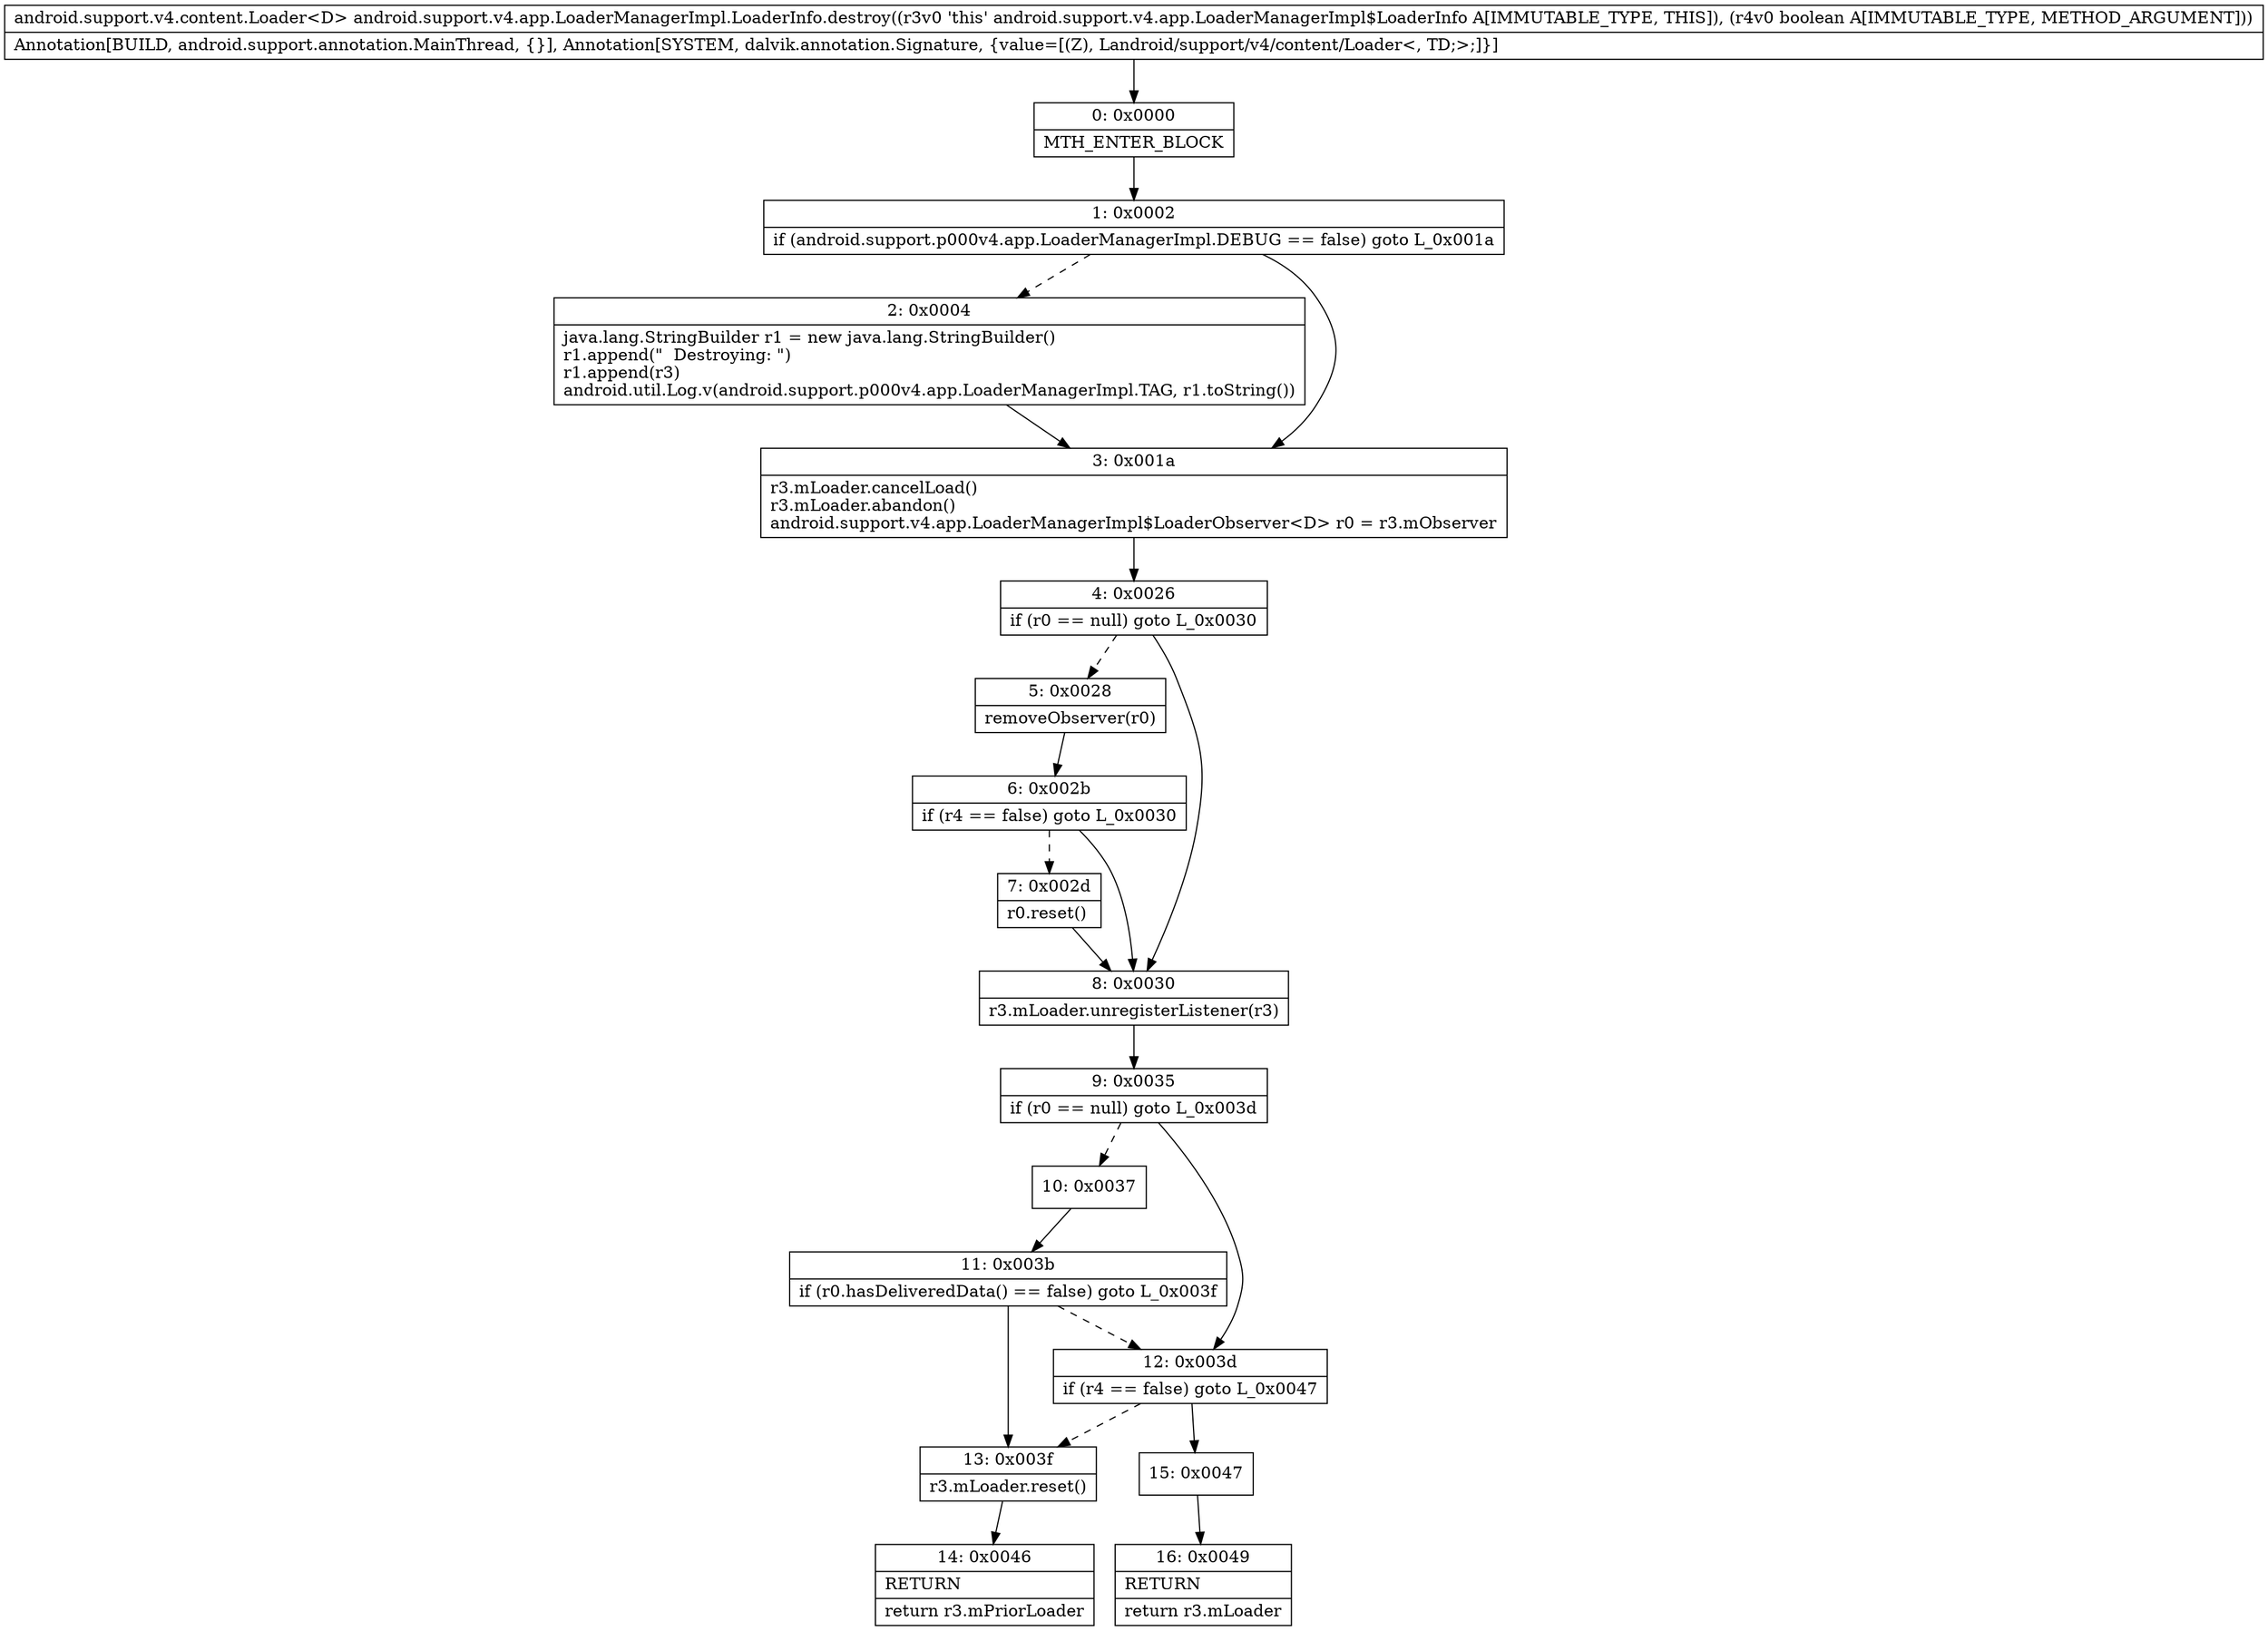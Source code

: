 digraph "CFG forandroid.support.v4.app.LoaderManagerImpl.LoaderInfo.destroy(Z)Landroid\/support\/v4\/content\/Loader;" {
Node_0 [shape=record,label="{0\:\ 0x0000|MTH_ENTER_BLOCK\l}"];
Node_1 [shape=record,label="{1\:\ 0x0002|if (android.support.p000v4.app.LoaderManagerImpl.DEBUG == false) goto L_0x001a\l}"];
Node_2 [shape=record,label="{2\:\ 0x0004|java.lang.StringBuilder r1 = new java.lang.StringBuilder()\lr1.append(\"  Destroying: \")\lr1.append(r3)\landroid.util.Log.v(android.support.p000v4.app.LoaderManagerImpl.TAG, r1.toString())\l}"];
Node_3 [shape=record,label="{3\:\ 0x001a|r3.mLoader.cancelLoad()\lr3.mLoader.abandon()\landroid.support.v4.app.LoaderManagerImpl$LoaderObserver\<D\> r0 = r3.mObserver\l}"];
Node_4 [shape=record,label="{4\:\ 0x0026|if (r0 == null) goto L_0x0030\l}"];
Node_5 [shape=record,label="{5\:\ 0x0028|removeObserver(r0)\l}"];
Node_6 [shape=record,label="{6\:\ 0x002b|if (r4 == false) goto L_0x0030\l}"];
Node_7 [shape=record,label="{7\:\ 0x002d|r0.reset()\l}"];
Node_8 [shape=record,label="{8\:\ 0x0030|r3.mLoader.unregisterListener(r3)\l}"];
Node_9 [shape=record,label="{9\:\ 0x0035|if (r0 == null) goto L_0x003d\l}"];
Node_10 [shape=record,label="{10\:\ 0x0037}"];
Node_11 [shape=record,label="{11\:\ 0x003b|if (r0.hasDeliveredData() == false) goto L_0x003f\l}"];
Node_12 [shape=record,label="{12\:\ 0x003d|if (r4 == false) goto L_0x0047\l}"];
Node_13 [shape=record,label="{13\:\ 0x003f|r3.mLoader.reset()\l}"];
Node_14 [shape=record,label="{14\:\ 0x0046|RETURN\l|return r3.mPriorLoader\l}"];
Node_15 [shape=record,label="{15\:\ 0x0047}"];
Node_16 [shape=record,label="{16\:\ 0x0049|RETURN\l|return r3.mLoader\l}"];
MethodNode[shape=record,label="{android.support.v4.content.Loader\<D\> android.support.v4.app.LoaderManagerImpl.LoaderInfo.destroy((r3v0 'this' android.support.v4.app.LoaderManagerImpl$LoaderInfo A[IMMUTABLE_TYPE, THIS]), (r4v0 boolean A[IMMUTABLE_TYPE, METHOD_ARGUMENT]))  | Annotation[BUILD, android.support.annotation.MainThread, \{\}], Annotation[SYSTEM, dalvik.annotation.Signature, \{value=[(Z), Landroid\/support\/v4\/content\/Loader\<, TD;\>;]\}]\l}"];
MethodNode -> Node_0;
Node_0 -> Node_1;
Node_1 -> Node_2[style=dashed];
Node_1 -> Node_3;
Node_2 -> Node_3;
Node_3 -> Node_4;
Node_4 -> Node_5[style=dashed];
Node_4 -> Node_8;
Node_5 -> Node_6;
Node_6 -> Node_7[style=dashed];
Node_6 -> Node_8;
Node_7 -> Node_8;
Node_8 -> Node_9;
Node_9 -> Node_10[style=dashed];
Node_9 -> Node_12;
Node_10 -> Node_11;
Node_11 -> Node_12[style=dashed];
Node_11 -> Node_13;
Node_12 -> Node_13[style=dashed];
Node_12 -> Node_15;
Node_13 -> Node_14;
Node_15 -> Node_16;
}

